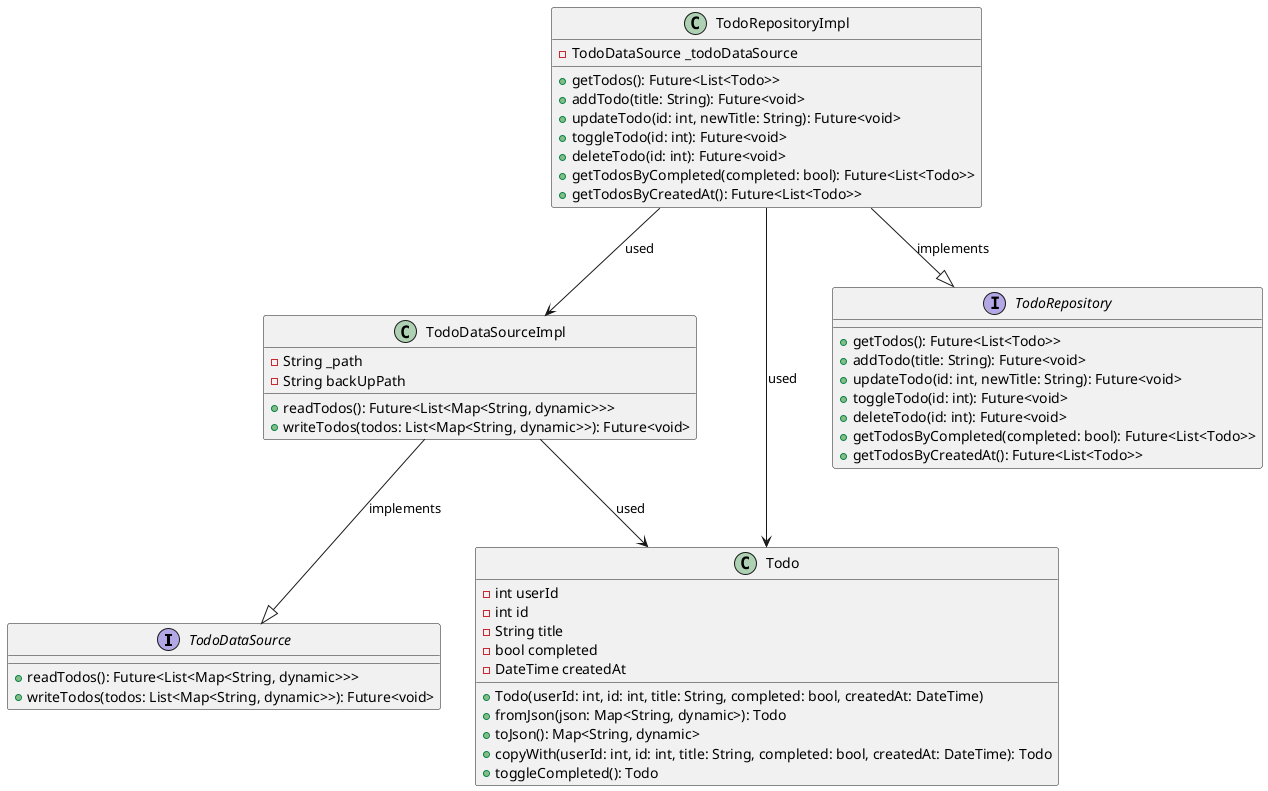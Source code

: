@startuml
' TodoDataSource 인터페이스
interface TodoDataSource {
  +readTodos(): Future<List<Map<String, dynamic>>>
  +writeTodos(todos: List<Map<String, dynamic>>): Future<void>
}

' TodoDataSourceImpl 클래스 (TodoDataSource 구현체)
class TodoDataSourceImpl {
  - String _path
  - String backUpPath
  + readTodos(): Future<List<Map<String, dynamic>>>
  + writeTodos(todos: List<Map<String, dynamic>>): Future<void>
}

' Todo 모델 클래스
class Todo {
  - int userId
  - int id
  - String title
  - bool completed
  - DateTime createdAt
  + Todo(userId: int, id: int, title: String, completed: bool, createdAt: DateTime)
  + fromJson(json: Map<String, dynamic>): Todo
  + toJson(): Map<String, dynamic>
  + copyWith(userId: int, id: int, title: String, completed: bool, createdAt: DateTime): Todo
  + toggleCompleted(): Todo
}

' TodoRepository 인터페이스
interface TodoRepository {
  + getTodos(): Future<List<Todo>>
  + addTodo(title: String): Future<void>
  + updateTodo(id: int, newTitle: String): Future<void>
  + toggleTodo(id: int): Future<void>
  + deleteTodo(id: int): Future<void>
  + getTodosByCompleted(completed: bool): Future<List<Todo>>
  + getTodosByCreatedAt(): Future<List<Todo>>
}

' TodoRepositoryImpl 클래스 (TodoRepository 구현체)
class TodoRepositoryImpl {
  - TodoDataSource _todoDataSource
  + getTodos(): Future<List<Todo>>
  + addTodo(title: String): Future<void>
  + updateTodo(id: int, newTitle: String): Future<void>
  + toggleTodo(id: int): Future<void>
  + deleteTodo(id: int): Future<void>
  + getTodosByCompleted(completed: bool): Future<List<Todo>>
  + getTodosByCreatedAt(): Future<List<Todo>>
}

TodoDataSourceImpl --|> TodoDataSource : implements
TodoRepositoryImpl --|> TodoRepository : implements
TodoRepositoryImpl --> TodoDataSourceImpl : used

TodoDataSourceImpl --> Todo : used
TodoRepositoryImpl --> Todo : used
@enduml
